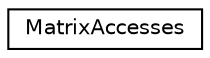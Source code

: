 digraph "Graphical Class Hierarchy"
{
  edge [fontname="Helvetica",fontsize="10",labelfontname="Helvetica",labelfontsize="10"];
  node [fontname="Helvetica",fontsize="10",shape=record];
  rankdir="LR";
  Node0 [label="MatrixAccesses",height=0.2,width=0.4,color="black", fillcolor="white", style="filled",URL="$structkaldi_1_1nnet3_1_1MatrixAccesses.html"];
}
